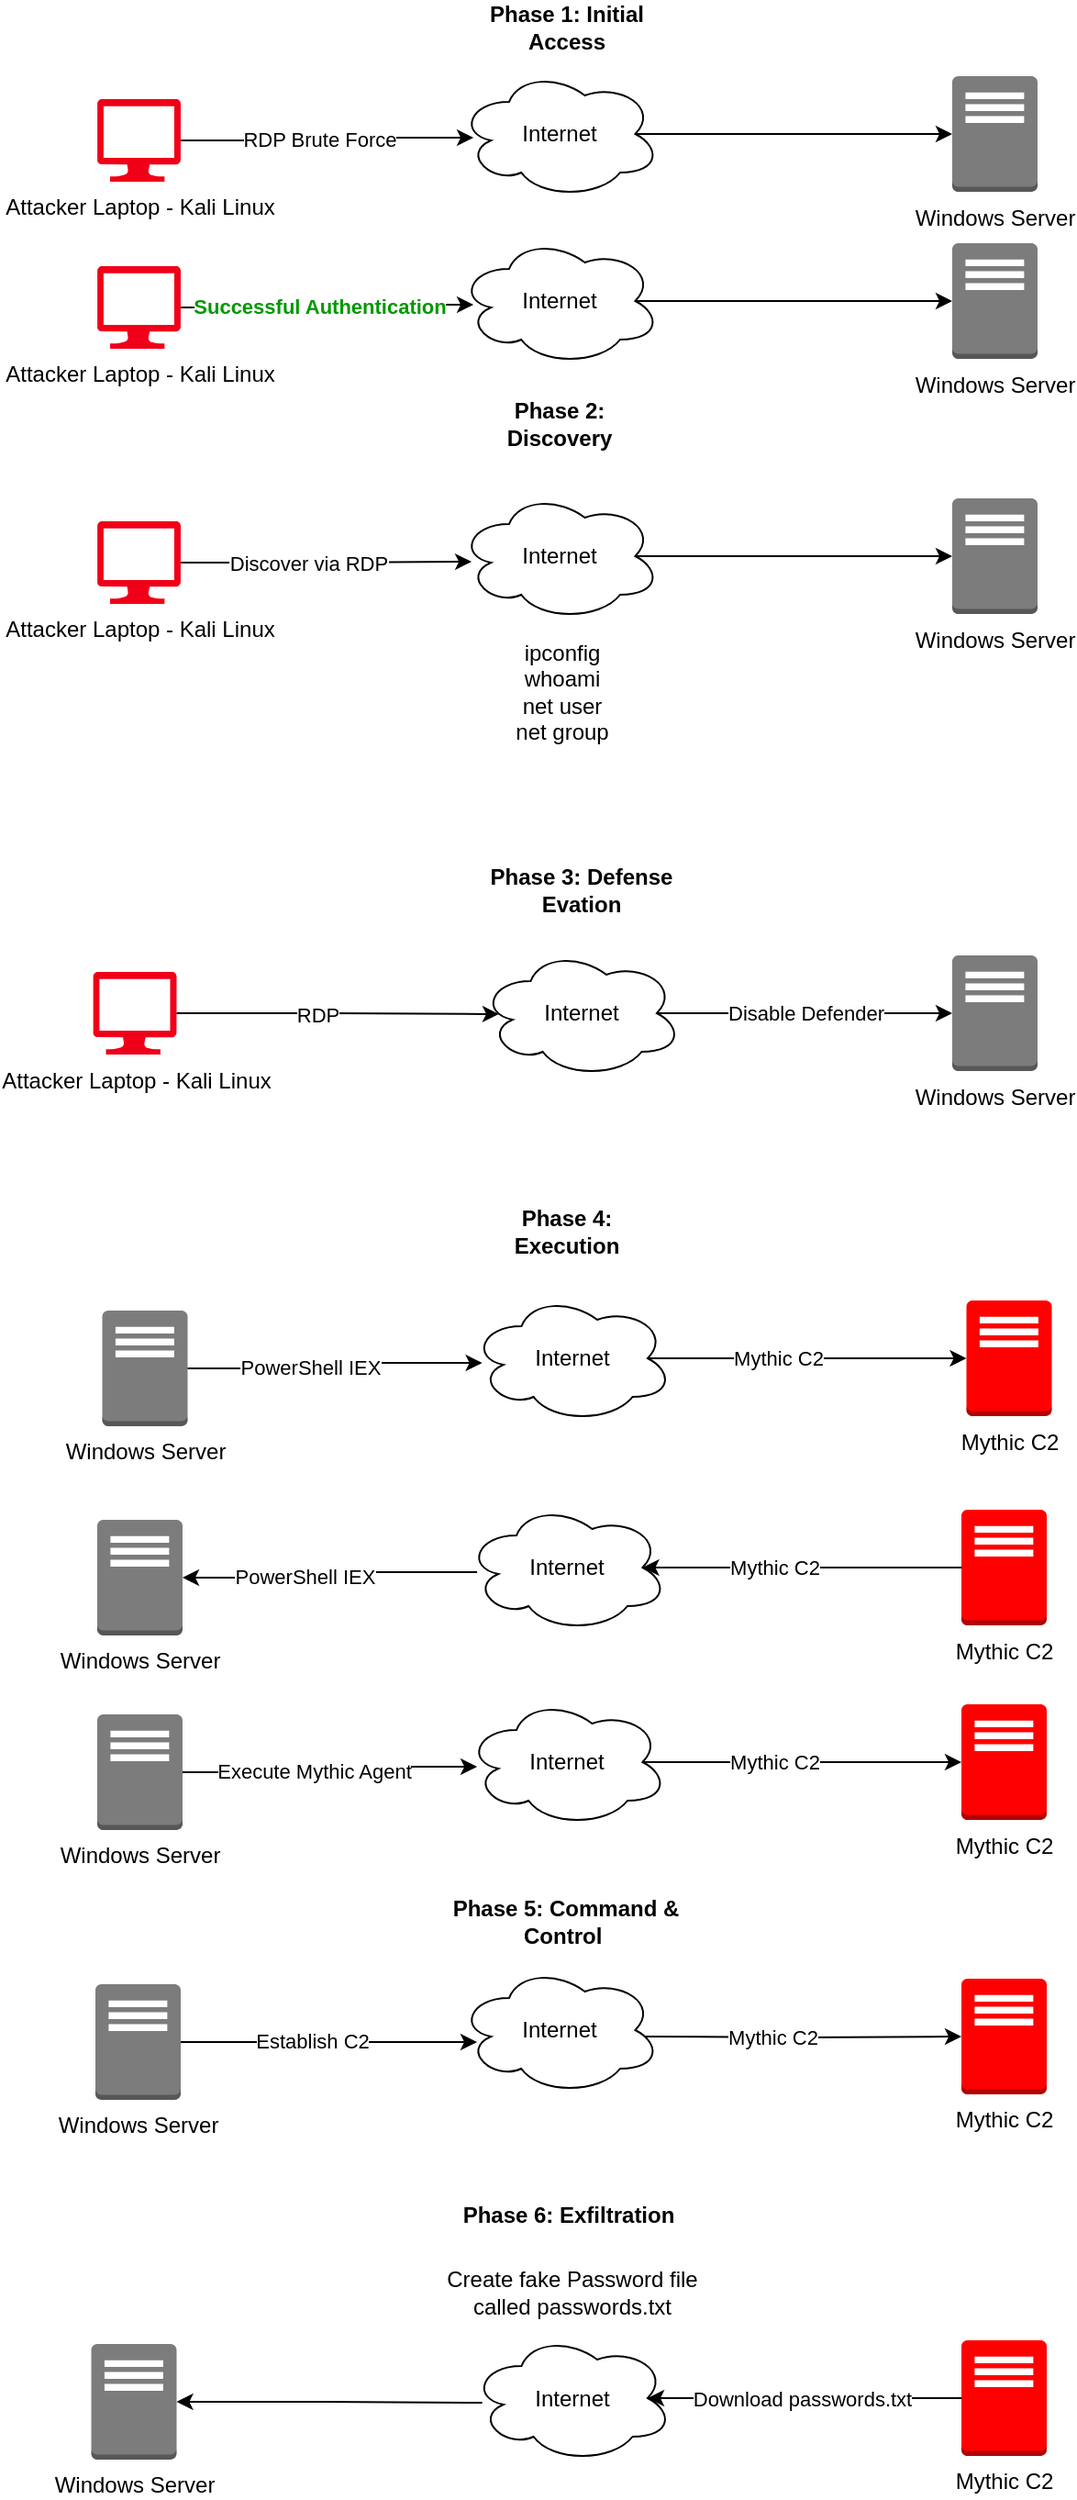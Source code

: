 <mxfile version="24.7.14">
  <diagram name="Page-1" id="SMJqUZVjqQ43g3pok4-p">
    <mxGraphModel dx="954" dy="612" grid="0" gridSize="10" guides="1" tooltips="1" connect="1" arrows="1" fold="1" page="1" pageScale="1" pageWidth="827" pageHeight="1169" math="0" shadow="0">
      <root>
        <mxCell id="0" />
        <mxCell id="1" parent="0" />
        <mxCell id="EnD0W8gcngB7GJYvH8KG-1" value="Mythic C2" style="outlineConnect=0;dashed=0;verticalLabelPosition=bottom;verticalAlign=top;align=center;html=1;shape=mxgraph.aws3.traditional_server;fillColor=#FF0000;strokeColor=#FF0000;" vertex="1" parent="1">
          <mxGeometry x="551.75" y="755.5" width="46.5" height="63" as="geometry" />
        </mxCell>
        <mxCell id="EnD0W8gcngB7GJYvH8KG-2" value="Windows Server" style="outlineConnect=0;dashed=0;verticalLabelPosition=bottom;verticalAlign=top;align=center;html=1;shape=mxgraph.aws3.traditional_server;fillColor=#7D7C7C;gradientColor=none;" vertex="1" parent="1">
          <mxGeometry x="544" y="88.5" width="46.5" height="63" as="geometry" />
        </mxCell>
        <mxCell id="EnD0W8gcngB7GJYvH8KG-9" style="edgeStyle=orthogonalEdgeStyle;rounded=0;orthogonalLoop=1;jettySize=auto;html=1;exitX=1;exitY=0.5;exitDx=0;exitDy=0;exitPerimeter=0;entryX=0.073;entryY=0.529;entryDx=0;entryDy=0;entryPerimeter=0;" edge="1" parent="1" source="EnD0W8gcngB7GJYvH8KG-4" target="EnD0W8gcngB7GJYvH8KG-7">
          <mxGeometry relative="1" as="geometry">
            <mxPoint x="274" y="120" as="targetPoint" />
          </mxGeometry>
        </mxCell>
        <mxCell id="EnD0W8gcngB7GJYvH8KG-11" value="RDP Brute Force" style="edgeLabel;html=1;align=center;verticalAlign=middle;resizable=0;points=[];" vertex="1" connectable="0" parent="EnD0W8gcngB7GJYvH8KG-9">
          <mxGeometry x="0.14" y="-2" relative="1" as="geometry">
            <mxPoint x="-15" y="-1" as="offset" />
          </mxGeometry>
        </mxCell>
        <mxCell id="EnD0W8gcngB7GJYvH8KG-4" value="Attacker Laptop - Kali Linux" style="verticalLabelPosition=bottom;html=1;verticalAlign=top;align=center;strokeColor=none;fillColor=#f00018;shape=mxgraph.azure.computer;pointerEvents=1;" vertex="1" parent="1">
          <mxGeometry x="78" y="101" width="45.5" height="45" as="geometry" />
        </mxCell>
        <mxCell id="EnD0W8gcngB7GJYvH8KG-7" value="Internet" style="ellipse;shape=cloud;whiteSpace=wrap;html=1;" vertex="1" parent="1">
          <mxGeometry x="275" y="85" width="110" height="70" as="geometry" />
        </mxCell>
        <mxCell id="EnD0W8gcngB7GJYvH8KG-8" value="&lt;b&gt;Phase 1: Initial Access&lt;/b&gt;" style="text;html=1;align=center;verticalAlign=middle;whiteSpace=wrap;rounded=0;" vertex="1" parent="1">
          <mxGeometry x="286.75" y="47" width="94" height="30" as="geometry" />
        </mxCell>
        <mxCell id="EnD0W8gcngB7GJYvH8KG-10" style="edgeStyle=orthogonalEdgeStyle;rounded=0;orthogonalLoop=1;jettySize=auto;html=1;exitX=0.875;exitY=0.5;exitDx=0;exitDy=0;exitPerimeter=0;entryX=0;entryY=0.5;entryDx=0;entryDy=0;entryPerimeter=0;" edge="1" parent="1" source="EnD0W8gcngB7GJYvH8KG-7" target="EnD0W8gcngB7GJYvH8KG-2">
          <mxGeometry relative="1" as="geometry" />
        </mxCell>
        <mxCell id="EnD0W8gcngB7GJYvH8KG-15" value="Windows Server" style="outlineConnect=0;dashed=0;verticalLabelPosition=bottom;verticalAlign=top;align=center;html=1;shape=mxgraph.aws3.traditional_server;fillColor=#7D7C7C;gradientColor=none;" vertex="1" parent="1">
          <mxGeometry x="544" y="179.5" width="46.5" height="63" as="geometry" />
        </mxCell>
        <mxCell id="EnD0W8gcngB7GJYvH8KG-16" style="edgeStyle=orthogonalEdgeStyle;rounded=0;orthogonalLoop=1;jettySize=auto;html=1;exitX=1;exitY=0.5;exitDx=0;exitDy=0;exitPerimeter=0;entryX=0.073;entryY=0.529;entryDx=0;entryDy=0;entryPerimeter=0;" edge="1" source="EnD0W8gcngB7GJYvH8KG-18" target="EnD0W8gcngB7GJYvH8KG-19" parent="1">
          <mxGeometry relative="1" as="geometry">
            <mxPoint x="274" y="211" as="targetPoint" />
          </mxGeometry>
        </mxCell>
        <mxCell id="EnD0W8gcngB7GJYvH8KG-17" value="&lt;font color=&quot;#009900&quot;&gt;&lt;b&gt;Successful Authentication&lt;/b&gt;&lt;/font&gt;" style="edgeLabel;html=1;align=center;verticalAlign=middle;resizable=0;points=[];" vertex="1" connectable="0" parent="EnD0W8gcngB7GJYvH8KG-16">
          <mxGeometry x="0.14" y="-2" relative="1" as="geometry">
            <mxPoint x="-15" y="-1" as="offset" />
          </mxGeometry>
        </mxCell>
        <mxCell id="EnD0W8gcngB7GJYvH8KG-18" value="Attacker Laptop - Kali Linux" style="verticalLabelPosition=bottom;html=1;verticalAlign=top;align=center;strokeColor=none;fillColor=#f00018;shape=mxgraph.azure.computer;pointerEvents=1;" vertex="1" parent="1">
          <mxGeometry x="78" y="192" width="45.5" height="45" as="geometry" />
        </mxCell>
        <mxCell id="EnD0W8gcngB7GJYvH8KG-19" value="Internet" style="ellipse;shape=cloud;whiteSpace=wrap;html=1;" vertex="1" parent="1">
          <mxGeometry x="275" y="176" width="110" height="70" as="geometry" />
        </mxCell>
        <mxCell id="EnD0W8gcngB7GJYvH8KG-20" style="edgeStyle=orthogonalEdgeStyle;rounded=0;orthogonalLoop=1;jettySize=auto;html=1;exitX=0.875;exitY=0.5;exitDx=0;exitDy=0;exitPerimeter=0;entryX=0;entryY=0.5;entryDx=0;entryDy=0;entryPerimeter=0;" edge="1" source="EnD0W8gcngB7GJYvH8KG-19" target="EnD0W8gcngB7GJYvH8KG-15" parent="1">
          <mxGeometry relative="1" as="geometry" />
        </mxCell>
        <mxCell id="EnD0W8gcngB7GJYvH8KG-21" value="&lt;b&gt;Phase 2: Discovery&lt;/b&gt;" style="text;html=1;align=center;verticalAlign=middle;whiteSpace=wrap;rounded=0;" vertex="1" parent="1">
          <mxGeometry x="292" y="263" width="76" height="30" as="geometry" />
        </mxCell>
        <mxCell id="EnD0W8gcngB7GJYvH8KG-22" value="Attacker Laptop - Kali Linux" style="verticalLabelPosition=bottom;html=1;verticalAlign=top;align=center;strokeColor=none;fillColor=#f00018;shape=mxgraph.azure.computer;pointerEvents=1;" vertex="1" parent="1">
          <mxGeometry x="78" y="331" width="45.5" height="45" as="geometry" />
        </mxCell>
        <mxCell id="EnD0W8gcngB7GJYvH8KG-23" value="Windows Server" style="outlineConnect=0;dashed=0;verticalLabelPosition=bottom;verticalAlign=top;align=center;html=1;shape=mxgraph.aws3.traditional_server;fillColor=#7D7C7C;gradientColor=none;" vertex="1" parent="1">
          <mxGeometry x="544" y="318.5" width="46.5" height="63" as="geometry" />
        </mxCell>
        <mxCell id="EnD0W8gcngB7GJYvH8KG-24" value="Internet" style="ellipse;shape=cloud;whiteSpace=wrap;html=1;" vertex="1" parent="1">
          <mxGeometry x="275" y="315" width="110" height="70" as="geometry" />
        </mxCell>
        <mxCell id="EnD0W8gcngB7GJYvH8KG-25" style="edgeStyle=orthogonalEdgeStyle;rounded=0;orthogonalLoop=1;jettySize=auto;html=1;exitX=0.875;exitY=0.5;exitDx=0;exitDy=0;exitPerimeter=0;entryX=0;entryY=0.5;entryDx=0;entryDy=0;entryPerimeter=0;" edge="1" source="EnD0W8gcngB7GJYvH8KG-24" target="EnD0W8gcngB7GJYvH8KG-23" parent="1">
          <mxGeometry relative="1" as="geometry" />
        </mxCell>
        <mxCell id="EnD0W8gcngB7GJYvH8KG-27" style="edgeStyle=orthogonalEdgeStyle;rounded=0;orthogonalLoop=1;jettySize=auto;html=1;entryX=0.064;entryY=0.543;entryDx=0;entryDy=0;entryPerimeter=0;" edge="1" parent="1" source="EnD0W8gcngB7GJYvH8KG-22" target="EnD0W8gcngB7GJYvH8KG-24">
          <mxGeometry relative="1" as="geometry" />
        </mxCell>
        <mxCell id="EnD0W8gcngB7GJYvH8KG-28" value="Discover via RDP" style="edgeLabel;html=1;align=center;verticalAlign=middle;resizable=0;points=[];" vertex="1" connectable="0" parent="EnD0W8gcngB7GJYvH8KG-27">
          <mxGeometry x="-0.139" y="1" relative="1" as="geometry">
            <mxPoint x="1" y="1" as="offset" />
          </mxGeometry>
        </mxCell>
        <mxCell id="EnD0W8gcngB7GJYvH8KG-29" value="ipconfig&lt;div&gt;whoami&lt;/div&gt;&lt;div&gt;net user&lt;/div&gt;&lt;div&gt;net group&lt;/div&gt;" style="text;html=1;align=center;verticalAlign=middle;resizable=0;points=[];autosize=1;strokeColor=none;fillColor=none;" vertex="1" parent="1">
          <mxGeometry x="296" y="389" width="69" height="70" as="geometry" />
        </mxCell>
        <mxCell id="EnD0W8gcngB7GJYvH8KG-30" value="&lt;b&gt;Phase 3: Defense Evation&lt;/b&gt;" style="text;html=1;align=center;verticalAlign=middle;whiteSpace=wrap;rounded=0;" vertex="1" parent="1">
          <mxGeometry x="286.75" y="517" width="110" height="30" as="geometry" />
        </mxCell>
        <mxCell id="EnD0W8gcngB7GJYvH8KG-31" value="Windows Server" style="outlineConnect=0;dashed=0;verticalLabelPosition=bottom;verticalAlign=top;align=center;html=1;shape=mxgraph.aws3.traditional_server;fillColor=#7D7C7C;gradientColor=none;" vertex="1" parent="1">
          <mxGeometry x="80.75" y="761" width="46.5" height="63" as="geometry" />
        </mxCell>
        <mxCell id="EnD0W8gcngB7GJYvH8KG-34" style="edgeStyle=orthogonalEdgeStyle;rounded=0;orthogonalLoop=1;jettySize=auto;html=1;exitX=0.875;exitY=0.5;exitDx=0;exitDy=0;exitPerimeter=0;" edge="1" parent="1" source="EnD0W8gcngB7GJYvH8KG-32" target="EnD0W8gcngB7GJYvH8KG-1">
          <mxGeometry relative="1" as="geometry" />
        </mxCell>
        <mxCell id="EnD0W8gcngB7GJYvH8KG-36" value="Mythic C2" style="edgeLabel;html=1;align=center;verticalAlign=middle;resizable=0;points=[];" vertex="1" connectable="0" parent="EnD0W8gcngB7GJYvH8KG-34">
          <mxGeometry x="-0.335" relative="1" as="geometry">
            <mxPoint x="13" as="offset" />
          </mxGeometry>
        </mxCell>
        <mxCell id="EnD0W8gcngB7GJYvH8KG-32" value="Internet" style="ellipse;shape=cloud;whiteSpace=wrap;html=1;" vertex="1" parent="1">
          <mxGeometry x="281.75" y="752" width="110" height="70" as="geometry" />
        </mxCell>
        <mxCell id="EnD0W8gcngB7GJYvH8KG-33" style="edgeStyle=orthogonalEdgeStyle;rounded=0;orthogonalLoop=1;jettySize=auto;html=1;exitX=1;exitY=0.5;exitDx=0;exitDy=0;exitPerimeter=0;entryX=0.055;entryY=0.536;entryDx=0;entryDy=0;entryPerimeter=0;" edge="1" parent="1" source="EnD0W8gcngB7GJYvH8KG-31" target="EnD0W8gcngB7GJYvH8KG-32">
          <mxGeometry relative="1" as="geometry" />
        </mxCell>
        <mxCell id="EnD0W8gcngB7GJYvH8KG-35" value="PowerShell IEX" style="edgeLabel;html=1;align=center;verticalAlign=middle;resizable=0;points=[];" vertex="1" connectable="0" parent="EnD0W8gcngB7GJYvH8KG-33">
          <mxGeometry x="-0.197" y="2" relative="1" as="geometry">
            <mxPoint x="1" y="1" as="offset" />
          </mxGeometry>
        </mxCell>
        <mxCell id="EnD0W8gcngB7GJYvH8KG-37" value="Mythic C2" style="outlineConnect=0;dashed=0;verticalLabelPosition=bottom;verticalAlign=top;align=center;html=1;shape=mxgraph.aws3.traditional_server;fillColor=#FF0000;strokeColor=#FF0000;" vertex="1" parent="1">
          <mxGeometry x="549" y="869.5" width="46.5" height="63" as="geometry" />
        </mxCell>
        <mxCell id="EnD0W8gcngB7GJYvH8KG-38" value="Windows Server" style="outlineConnect=0;dashed=0;verticalLabelPosition=bottom;verticalAlign=top;align=center;html=1;shape=mxgraph.aws3.traditional_server;fillColor=#7D7C7C;gradientColor=none;" vertex="1" parent="1">
          <mxGeometry x="78" y="875" width="46.5" height="63" as="geometry" />
        </mxCell>
        <mxCell id="EnD0W8gcngB7GJYvH8KG-39" style="edgeStyle=orthogonalEdgeStyle;rounded=0;orthogonalLoop=1;jettySize=auto;html=1;exitX=0.875;exitY=0.5;exitDx=0;exitDy=0;exitPerimeter=0;startArrow=classic;startFill=1;endArrow=none;endFill=0;" edge="1" source="EnD0W8gcngB7GJYvH8KG-41" target="EnD0W8gcngB7GJYvH8KG-37" parent="1">
          <mxGeometry relative="1" as="geometry" />
        </mxCell>
        <mxCell id="EnD0W8gcngB7GJYvH8KG-40" value="Mythic C2" style="edgeLabel;html=1;align=center;verticalAlign=middle;resizable=0;points=[];" vertex="1" connectable="0" parent="EnD0W8gcngB7GJYvH8KG-39">
          <mxGeometry x="-0.335" relative="1" as="geometry">
            <mxPoint x="13" as="offset" />
          </mxGeometry>
        </mxCell>
        <mxCell id="EnD0W8gcngB7GJYvH8KG-41" value="Internet" style="ellipse;shape=cloud;whiteSpace=wrap;html=1;" vertex="1" parent="1">
          <mxGeometry x="279" y="866" width="110" height="70" as="geometry" />
        </mxCell>
        <mxCell id="EnD0W8gcngB7GJYvH8KG-42" style="edgeStyle=orthogonalEdgeStyle;rounded=0;orthogonalLoop=1;jettySize=auto;html=1;exitX=1;exitY=0.5;exitDx=0;exitDy=0;exitPerimeter=0;entryX=0.055;entryY=0.536;entryDx=0;entryDy=0;entryPerimeter=0;startArrow=classic;startFill=1;endArrow=none;endFill=0;" edge="1" source="EnD0W8gcngB7GJYvH8KG-38" target="EnD0W8gcngB7GJYvH8KG-41" parent="1">
          <mxGeometry relative="1" as="geometry" />
        </mxCell>
        <mxCell id="EnD0W8gcngB7GJYvH8KG-43" value="PowerShell IEX" style="edgeLabel;html=1;align=center;verticalAlign=middle;resizable=0;points=[];" vertex="1" connectable="0" parent="EnD0W8gcngB7GJYvH8KG-42">
          <mxGeometry x="-0.197" y="2" relative="1" as="geometry">
            <mxPoint x="1" y="1" as="offset" />
          </mxGeometry>
        </mxCell>
        <mxCell id="EnD0W8gcngB7GJYvH8KG-44" value="Mythic C2" style="outlineConnect=0;dashed=0;verticalLabelPosition=bottom;verticalAlign=top;align=center;html=1;shape=mxgraph.aws3.traditional_server;fillColor=#FF0000;strokeColor=#FF0000;" vertex="1" parent="1">
          <mxGeometry x="549" y="975.5" width="46.5" height="63" as="geometry" />
        </mxCell>
        <mxCell id="EnD0W8gcngB7GJYvH8KG-45" value="Windows Server" style="outlineConnect=0;dashed=0;verticalLabelPosition=bottom;verticalAlign=top;align=center;html=1;shape=mxgraph.aws3.traditional_server;fillColor=#7D7C7C;gradientColor=none;" vertex="1" parent="1">
          <mxGeometry x="78" y="981" width="46.5" height="63" as="geometry" />
        </mxCell>
        <mxCell id="EnD0W8gcngB7GJYvH8KG-46" style="edgeStyle=orthogonalEdgeStyle;rounded=0;orthogonalLoop=1;jettySize=auto;html=1;exitX=0.875;exitY=0.5;exitDx=0;exitDy=0;exitPerimeter=0;" edge="1" source="EnD0W8gcngB7GJYvH8KG-48" target="EnD0W8gcngB7GJYvH8KG-44" parent="1">
          <mxGeometry relative="1" as="geometry" />
        </mxCell>
        <mxCell id="EnD0W8gcngB7GJYvH8KG-47" value="Mythic C2" style="edgeLabel;html=1;align=center;verticalAlign=middle;resizable=0;points=[];" vertex="1" connectable="0" parent="EnD0W8gcngB7GJYvH8KG-46">
          <mxGeometry x="-0.335" relative="1" as="geometry">
            <mxPoint x="13" as="offset" />
          </mxGeometry>
        </mxCell>
        <mxCell id="EnD0W8gcngB7GJYvH8KG-48" value="Internet" style="ellipse;shape=cloud;whiteSpace=wrap;html=1;" vertex="1" parent="1">
          <mxGeometry x="279" y="972" width="110" height="70" as="geometry" />
        </mxCell>
        <mxCell id="EnD0W8gcngB7GJYvH8KG-49" style="edgeStyle=orthogonalEdgeStyle;rounded=0;orthogonalLoop=1;jettySize=auto;html=1;exitX=1;exitY=0.5;exitDx=0;exitDy=0;exitPerimeter=0;entryX=0.055;entryY=0.536;entryDx=0;entryDy=0;entryPerimeter=0;" edge="1" source="EnD0W8gcngB7GJYvH8KG-45" target="EnD0W8gcngB7GJYvH8KG-48" parent="1">
          <mxGeometry relative="1" as="geometry" />
        </mxCell>
        <mxCell id="EnD0W8gcngB7GJYvH8KG-50" value="Execute Mythic Agent" style="edgeLabel;html=1;align=center;verticalAlign=middle;resizable=0;points=[];" vertex="1" connectable="0" parent="EnD0W8gcngB7GJYvH8KG-49">
          <mxGeometry x="-0.197" y="2" relative="1" as="geometry">
            <mxPoint x="6" y="1" as="offset" />
          </mxGeometry>
        </mxCell>
        <mxCell id="EnD0W8gcngB7GJYvH8KG-52" value="Windows Server" style="outlineConnect=0;dashed=0;verticalLabelPosition=bottom;verticalAlign=top;align=center;html=1;shape=mxgraph.aws3.traditional_server;fillColor=#7D7C7C;gradientColor=none;" vertex="1" parent="1">
          <mxGeometry x="544" y="567.5" width="46.5" height="63" as="geometry" />
        </mxCell>
        <mxCell id="EnD0W8gcngB7GJYvH8KG-55" value="Internet" style="ellipse;shape=cloud;whiteSpace=wrap;html=1;" vertex="1" parent="1">
          <mxGeometry x="286.75" y="564" width="110" height="70" as="geometry" />
        </mxCell>
        <mxCell id="EnD0W8gcngB7GJYvH8KG-75" value="Attacker Laptop - Kali Linux" style="verticalLabelPosition=bottom;html=1;verticalAlign=top;align=center;strokeColor=none;fillColor=#f00018;shape=mxgraph.azure.computer;pointerEvents=1;" vertex="1" parent="1">
          <mxGeometry x="75.75" y="576.5" width="45.5" height="45" as="geometry" />
        </mxCell>
        <mxCell id="EnD0W8gcngB7GJYvH8KG-76" style="edgeStyle=orthogonalEdgeStyle;rounded=0;orthogonalLoop=1;jettySize=auto;html=1;exitX=1;exitY=0.5;exitDx=0;exitDy=0;exitPerimeter=0;entryX=0.093;entryY=0.507;entryDx=0;entryDy=0;entryPerimeter=0;" edge="1" parent="1" source="EnD0W8gcngB7GJYvH8KG-75" target="EnD0W8gcngB7GJYvH8KG-55">
          <mxGeometry relative="1" as="geometry" />
        </mxCell>
        <mxCell id="EnD0W8gcngB7GJYvH8KG-78" value="RDP" style="edgeLabel;html=1;align=center;verticalAlign=middle;resizable=0;points=[];" vertex="1" connectable="0" parent="EnD0W8gcngB7GJYvH8KG-76">
          <mxGeometry x="-0.076" y="-2" relative="1" as="geometry">
            <mxPoint x="-5" y="-1" as="offset" />
          </mxGeometry>
        </mxCell>
        <mxCell id="EnD0W8gcngB7GJYvH8KG-77" value="Disable Defender" style="edgeStyle=orthogonalEdgeStyle;rounded=0;orthogonalLoop=1;jettySize=auto;html=1;exitX=0.875;exitY=0.5;exitDx=0;exitDy=0;exitPerimeter=0;entryX=0;entryY=0.5;entryDx=0;entryDy=0;entryPerimeter=0;" edge="1" parent="1" source="EnD0W8gcngB7GJYvH8KG-55" target="EnD0W8gcngB7GJYvH8KG-52">
          <mxGeometry relative="1" as="geometry" />
        </mxCell>
        <mxCell id="EnD0W8gcngB7GJYvH8KG-81" value="&lt;b&gt;Phase 5: Command &amp;amp; Control&amp;nbsp;&lt;/b&gt;" style="text;html=1;align=center;verticalAlign=middle;whiteSpace=wrap;rounded=0;" vertex="1" parent="1">
          <mxGeometry x="267" y="1079" width="133" height="30" as="geometry" />
        </mxCell>
        <mxCell id="EnD0W8gcngB7GJYvH8KG-82" value="Mythic C2" style="outlineConnect=0;dashed=0;verticalLabelPosition=bottom;verticalAlign=top;align=center;html=1;shape=mxgraph.aws3.traditional_server;fillColor=#FF0000;strokeColor=#FF0000;" vertex="1" parent="1">
          <mxGeometry x="549" y="1125" width="46.5" height="63" as="geometry" />
        </mxCell>
        <mxCell id="EnD0W8gcngB7GJYvH8KG-83" value="Windows Server" style="outlineConnect=0;dashed=0;verticalLabelPosition=bottom;verticalAlign=top;align=center;html=1;shape=mxgraph.aws3.traditional_server;fillColor=#7D7C7C;gradientColor=none;" vertex="1" parent="1">
          <mxGeometry x="77" y="1128" width="46.5" height="63" as="geometry" />
        </mxCell>
        <mxCell id="EnD0W8gcngB7GJYvH8KG-84" style="edgeStyle=orthogonalEdgeStyle;rounded=0;orthogonalLoop=1;jettySize=auto;html=1;exitX=0.875;exitY=0.5;exitDx=0;exitDy=0;exitPerimeter=0;" edge="1" target="EnD0W8gcngB7GJYvH8KG-82" parent="1">
          <mxGeometry relative="1" as="geometry">
            <mxPoint x="375" y="1156.5" as="sourcePoint" />
          </mxGeometry>
        </mxCell>
        <mxCell id="EnD0W8gcngB7GJYvH8KG-85" value="Mythic C2" style="edgeLabel;html=1;align=center;verticalAlign=middle;resizable=0;points=[];" vertex="1" connectable="0" parent="EnD0W8gcngB7GJYvH8KG-84">
          <mxGeometry x="-0.335" relative="1" as="geometry">
            <mxPoint x="13" as="offset" />
          </mxGeometry>
        </mxCell>
        <mxCell id="EnD0W8gcngB7GJYvH8KG-86" style="edgeStyle=orthogonalEdgeStyle;rounded=0;orthogonalLoop=1;jettySize=auto;html=1;exitX=1;exitY=0.5;exitDx=0;exitDy=0;exitPerimeter=0;entryX=0.055;entryY=0.536;entryDx=0;entryDy=0;entryPerimeter=0;" edge="1" source="EnD0W8gcngB7GJYvH8KG-83" parent="1">
          <mxGeometry relative="1" as="geometry">
            <mxPoint x="285" y="1159.5" as="targetPoint" />
          </mxGeometry>
        </mxCell>
        <mxCell id="EnD0W8gcngB7GJYvH8KG-87" value="Establish C2" style="edgeLabel;html=1;align=center;verticalAlign=middle;resizable=0;points=[];" vertex="1" connectable="0" parent="EnD0W8gcngB7GJYvH8KG-86">
          <mxGeometry x="-0.197" y="2" relative="1" as="geometry">
            <mxPoint x="6" y="1" as="offset" />
          </mxGeometry>
        </mxCell>
        <mxCell id="EnD0W8gcngB7GJYvH8KG-88" value="Internet" style="ellipse;shape=cloud;whiteSpace=wrap;html=1;" vertex="1" parent="1">
          <mxGeometry x="275" y="1118" width="110" height="70" as="geometry" />
        </mxCell>
        <mxCell id="EnD0W8gcngB7GJYvH8KG-90" value="Create fake Password file called passwords.txt" style="text;html=1;align=center;verticalAlign=middle;whiteSpace=wrap;rounded=0;" vertex="1" parent="1">
          <mxGeometry x="257.75" y="1281" width="158" height="30" as="geometry" />
        </mxCell>
        <mxCell id="EnD0W8gcngB7GJYvH8KG-92" value="&lt;b&gt;Phase 6: Exfiltration&lt;/b&gt;" style="text;html=1;align=center;verticalAlign=middle;whiteSpace=wrap;rounded=0;" vertex="1" parent="1">
          <mxGeometry x="276" y="1239" width="118" height="30" as="geometry" />
        </mxCell>
        <mxCell id="EnD0W8gcngB7GJYvH8KG-93" value="Mythic C2" style="outlineConnect=0;dashed=0;verticalLabelPosition=bottom;verticalAlign=top;align=center;html=1;shape=mxgraph.aws3.traditional_server;fillColor=#FF0000;strokeColor=#FF0000;" vertex="1" parent="1">
          <mxGeometry x="549" y="1322" width="46.5" height="63" as="geometry" />
        </mxCell>
        <mxCell id="EnD0W8gcngB7GJYvH8KG-94" value="Windows Server" style="outlineConnect=0;dashed=0;verticalLabelPosition=bottom;verticalAlign=top;align=center;html=1;shape=mxgraph.aws3.traditional_server;fillColor=#7D7C7C;gradientColor=none;" vertex="1" parent="1">
          <mxGeometry x="74.75" y="1324" width="46.5" height="63" as="geometry" />
        </mxCell>
        <mxCell id="EnD0W8gcngB7GJYvH8KG-95" style="edgeStyle=orthogonalEdgeStyle;rounded=0;orthogonalLoop=1;jettySize=auto;html=1;exitX=0.875;exitY=0.5;exitDx=0;exitDy=0;exitPerimeter=0;startArrow=classic;startFill=1;endArrow=none;endFill=0;" edge="1" source="EnD0W8gcngB7GJYvH8KG-97" target="EnD0W8gcngB7GJYvH8KG-93" parent="1">
          <mxGeometry relative="1" as="geometry" />
        </mxCell>
        <mxCell id="EnD0W8gcngB7GJYvH8KG-96" value="Download passwords.txt" style="edgeLabel;html=1;align=center;verticalAlign=middle;resizable=0;points=[];" vertex="1" connectable="0" parent="EnD0W8gcngB7GJYvH8KG-95">
          <mxGeometry x="-0.335" relative="1" as="geometry">
            <mxPoint x="27" as="offset" />
          </mxGeometry>
        </mxCell>
        <mxCell id="EnD0W8gcngB7GJYvH8KG-97" value="Internet" style="ellipse;shape=cloud;whiteSpace=wrap;html=1;" vertex="1" parent="1">
          <mxGeometry x="281.75" y="1318.5" width="110" height="70" as="geometry" />
        </mxCell>
        <mxCell id="EnD0W8gcngB7GJYvH8KG-98" style="edgeStyle=orthogonalEdgeStyle;rounded=0;orthogonalLoop=1;jettySize=auto;html=1;exitX=1;exitY=0.5;exitDx=0;exitDy=0;exitPerimeter=0;entryX=0.055;entryY=0.536;entryDx=0;entryDy=0;entryPerimeter=0;startArrow=classic;startFill=1;endArrow=none;endFill=0;" edge="1" source="EnD0W8gcngB7GJYvH8KG-94" target="EnD0W8gcngB7GJYvH8KG-97" parent="1">
          <mxGeometry relative="1" as="geometry" />
        </mxCell>
        <mxCell id="EnD0W8gcngB7GJYvH8KG-100" value="&lt;b&gt;Phase 4: Execution&lt;/b&gt;" style="text;html=1;align=center;verticalAlign=middle;whiteSpace=wrap;rounded=0;" vertex="1" parent="1">
          <mxGeometry x="278.5" y="703" width="110" height="30" as="geometry" />
        </mxCell>
      </root>
    </mxGraphModel>
  </diagram>
</mxfile>
